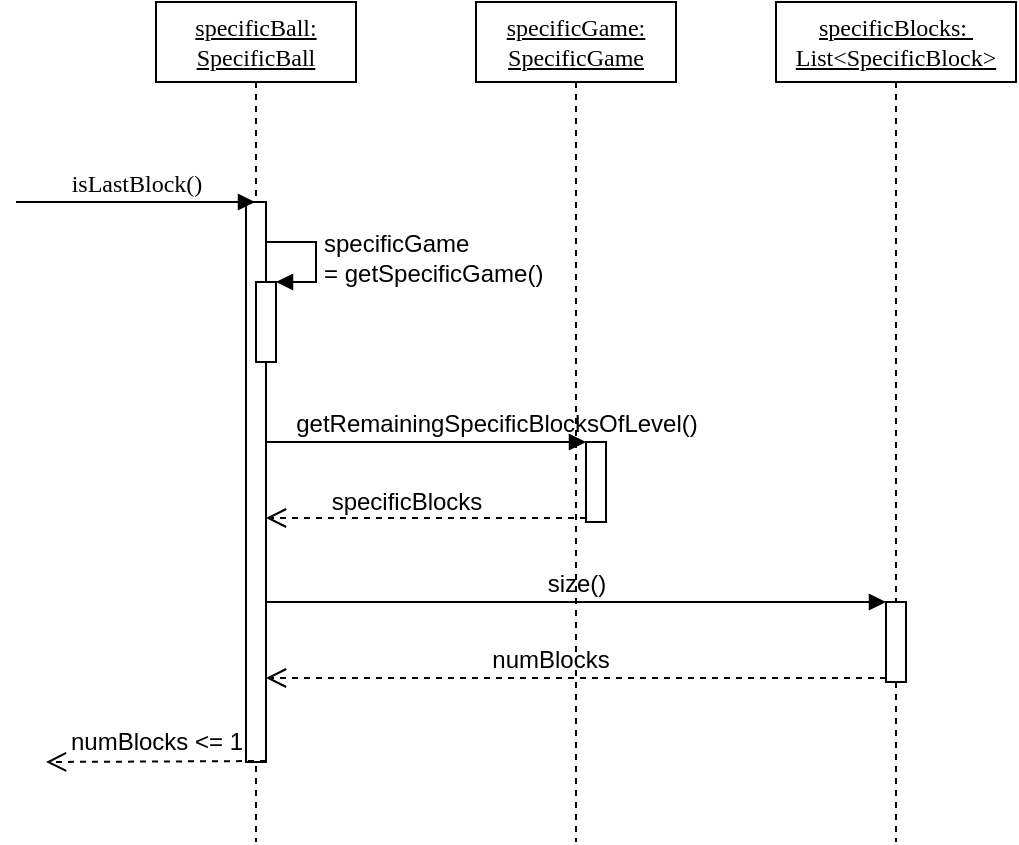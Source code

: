 <mxfile version="10.4.8" type="onedrive"><diagram id="Dokog-CMv71X5kbaDz8w" name="Page-1"><mxGraphModel dx="842" dy="668" grid="1" gridSize="10" guides="1" tooltips="1" connect="1" arrows="1" fold="1" page="1" pageScale="1" pageWidth="850" pageHeight="1100" math="0" shadow="0"><root><mxCell id="0"/><mxCell id="1" parent="0"/><mxCell id="MBGY7TsYKOHOFzXwnVx2-1" value="&lt;u&gt;specificBlocks:&amp;nbsp;&lt;br&gt;&lt;/u&gt;&lt;u&gt;List&amp;lt;SpecificBlock&amp;gt;&lt;/u&gt;&lt;u&gt;&lt;br&gt;&lt;/u&gt;" style="shape=umlLifeline;perimeter=lifelinePerimeter;whiteSpace=wrap;html=1;container=1;collapsible=0;recursiveResize=0;outlineConnect=0;rounded=0;shadow=0;comic=0;labelBackgroundColor=none;strokeColor=#000000;strokeWidth=1;fillColor=#FFFFFF;fontFamily=Verdana;fontSize=12;fontColor=#000000;align=center;" parent="1" vertex="1"><mxGeometry x="420" y="60" width="120" height="420" as="geometry"/></mxCell><mxCell id="MBGY7TsYKOHOFzXwnVx2-2" value="" style="html=1;points=[];perimeter=orthogonalPerimeter;" parent="MBGY7TsYKOHOFzXwnVx2-1" vertex="1"><mxGeometry x="55" y="300" width="10" height="40" as="geometry"/></mxCell><mxCell id="MBGY7TsYKOHOFzXwnVx2-7" value="&lt;u&gt;specificBall: SpecificBall&lt;/u&gt;" style="shape=umlLifeline;perimeter=lifelinePerimeter;whiteSpace=wrap;html=1;container=1;collapsible=0;recursiveResize=0;outlineConnect=0;rounded=0;shadow=0;comic=0;labelBackgroundColor=none;strokeColor=#000000;strokeWidth=1;fillColor=#FFFFFF;fontFamily=Verdana;fontSize=12;fontColor=#000000;align=center;" parent="1" vertex="1"><mxGeometry x="110" y="60" width="100" height="420" as="geometry"/></mxCell><mxCell id="MBGY7TsYKOHOFzXwnVx2-8" value="" style="html=1;points=[];perimeter=orthogonalPerimeter;rounded=0;shadow=0;comic=0;labelBackgroundColor=none;strokeColor=#000000;strokeWidth=1;fillColor=#FFFFFF;fontFamily=Verdana;fontSize=12;fontColor=#000000;align=center;" parent="MBGY7TsYKOHOFzXwnVx2-7" vertex="1"><mxGeometry x="45" y="100" width="10" height="280" as="geometry"/></mxCell><mxCell id="MBGY7TsYKOHOFzXwnVx2-9" value="" style="html=1;points=[];perimeter=orthogonalPerimeter;" parent="MBGY7TsYKOHOFzXwnVx2-7" vertex="1"><mxGeometry x="50" y="140" width="10" height="40" as="geometry"/></mxCell><mxCell id="MBGY7TsYKOHOFzXwnVx2-10" value="&lt;font style=&quot;font-size: 12px&quot;&gt;specificGame&lt;br&gt;= getSpecificGame()&lt;/font&gt;" style="edgeStyle=orthogonalEdgeStyle;html=1;align=left;spacingLeft=2;endArrow=block;rounded=0;entryX=1;entryY=0;" parent="MBGY7TsYKOHOFzXwnVx2-7" target="MBGY7TsYKOHOFzXwnVx2-9" edge="1"><mxGeometry relative="1" as="geometry"><mxPoint x="55" y="120" as="sourcePoint"/><Array as="points"><mxPoint x="80" y="120"/></Array></mxGeometry></mxCell><mxCell id="MBGY7TsYKOHOFzXwnVx2-13" value="" style="html=1;verticalAlign=bottom;endArrow=open;dashed=1;endSize=8;labelBackgroundColor=none;fontFamily=Verdana;fontSize=12;edgeStyle=elbowEdgeStyle;elbow=vertical;" parent="1" edge="1"><mxGeometry relative="1" as="geometry"><mxPoint x="55" y="440" as="targetPoint"/><Array as="points"/><mxPoint x="165" y="439.5" as="sourcePoint"/></mxGeometry></mxCell><mxCell id="MBGY7TsYKOHOFzXwnVx2-34" value="numBlocks &amp;lt;= 1" style="text;html=1;resizable=0;points=[];align=center;verticalAlign=middle;labelBackgroundColor=none;" parent="MBGY7TsYKOHOFzXwnVx2-13" vertex="1" connectable="0"><mxGeometry x="0.068" y="-5" relative="1" as="geometry"><mxPoint x="3.5" y="-5" as="offset"/></mxGeometry></mxCell><mxCell id="MBGY7TsYKOHOFzXwnVx2-15" value="isLastBlock()" style="html=1;verticalAlign=bottom;endArrow=block;labelBackgroundColor=none;fontFamily=Verdana;fontSize=12;edgeStyle=elbowEdgeStyle;elbow=vertical;" parent="1" target="MBGY7TsYKOHOFzXwnVx2-7" edge="1"><mxGeometry relative="1" as="geometry"><mxPoint x="40" y="160" as="sourcePoint"/><mxPoint x="150" y="160" as="targetPoint"/></mxGeometry></mxCell><mxCell id="MBGY7TsYKOHOFzXwnVx2-16" value="&lt;font style=&quot;font-size: 12px&quot;&gt;size()&lt;/font&gt;" style="html=1;verticalAlign=bottom;endArrow=block;entryX=0;entryY=0;" parent="1" target="MBGY7TsYKOHOFzXwnVx2-2" edge="1"><mxGeometry relative="1" as="geometry"><mxPoint x="165" y="360" as="sourcePoint"/></mxGeometry></mxCell><mxCell id="MBGY7TsYKOHOFzXwnVx2-17" value="" style="html=1;verticalAlign=bottom;endArrow=open;dashed=1;endSize=8;exitX=0;exitY=0.95;" parent="1" source="MBGY7TsYKOHOFzXwnVx2-2" edge="1"><mxGeometry relative="1" as="geometry"><mxPoint x="165" y="398" as="targetPoint"/></mxGeometry></mxCell><mxCell id="MBGY7TsYKOHOFzXwnVx2-33" value="&lt;font style=&quot;font-size: 12px&quot;&gt;numBlocks&lt;/font&gt;" style="text;html=1;resizable=0;points=[];align=center;verticalAlign=middle;labelBackgroundColor=#ffffff;" parent="MBGY7TsYKOHOFzXwnVx2-17" vertex="1" connectable="0"><mxGeometry x="0.087" y="-9" relative="1" as="geometry"><mxPoint as="offset"/></mxGeometry></mxCell><mxCell id="MBGY7TsYKOHOFzXwnVx2-22" value="&lt;u&gt;specificGame: SpecificGame&lt;/u&gt;" style="shape=umlLifeline;perimeter=lifelinePerimeter;whiteSpace=wrap;html=1;container=1;collapsible=0;recursiveResize=0;outlineConnect=0;rounded=0;shadow=0;comic=0;labelBackgroundColor=none;strokeColor=#000000;strokeWidth=1;fillColor=#FFFFFF;fontFamily=Verdana;fontSize=12;fontColor=#000000;align=center;" parent="1" vertex="1"><mxGeometry x="270" y="60" width="100" height="420" as="geometry"/></mxCell><mxCell id="MBGY7TsYKOHOFzXwnVx2-23" value="" style="html=1;points=[];perimeter=orthogonalPerimeter;rounded=0;" parent="MBGY7TsYKOHOFzXwnVx2-22" vertex="1"><mxGeometry x="55" y="220" width="10" height="40" as="geometry"/></mxCell><mxCell id="MBGY7TsYKOHOFzXwnVx2-24" value="&lt;font style=&quot;font-size: 12px&quot;&gt;getRemainingSpecificBlocksOfLevel()&lt;/font&gt;" style="html=1;verticalAlign=bottom;endArrow=block;entryX=0;entryY=0;labelBackgroundColor=none;" parent="MBGY7TsYKOHOFzXwnVx2-22" target="MBGY7TsYKOHOFzXwnVx2-23" edge="1"><mxGeometry x="0.438" relative="1" as="geometry"><mxPoint x="-105" y="220" as="sourcePoint"/><mxPoint as="offset"/></mxGeometry></mxCell><mxCell id="MBGY7TsYKOHOFzXwnVx2-31" value="" style="html=1;verticalAlign=bottom;endArrow=open;dashed=1;endSize=8;" parent="1" edge="1"><mxGeometry relative="1" as="geometry"><mxPoint x="165" y="318" as="targetPoint"/><mxPoint x="325" y="318" as="sourcePoint"/></mxGeometry></mxCell><mxCell id="eemnicBSfQHVL5pqN-4u-2" value="&lt;font style=&quot;font-size: 12px&quot;&gt;specificBlocks&lt;/font&gt;" style="text;html=1;resizable=0;points=[];align=center;verticalAlign=middle;labelBackgroundColor=none;" vertex="1" connectable="0" parent="MBGY7TsYKOHOFzXwnVx2-31"><mxGeometry x="0.133" y="-6" relative="1" as="geometry"><mxPoint y="-2" as="offset"/></mxGeometry></mxCell></root></mxGraphModel></diagram></mxfile>